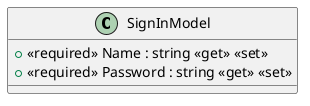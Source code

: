 @startuml
class SignInModel {
    + <<required>> Name : string <<get>> <<set>>
    + <<required>> Password : string <<get>> <<set>>
}
@enduml
